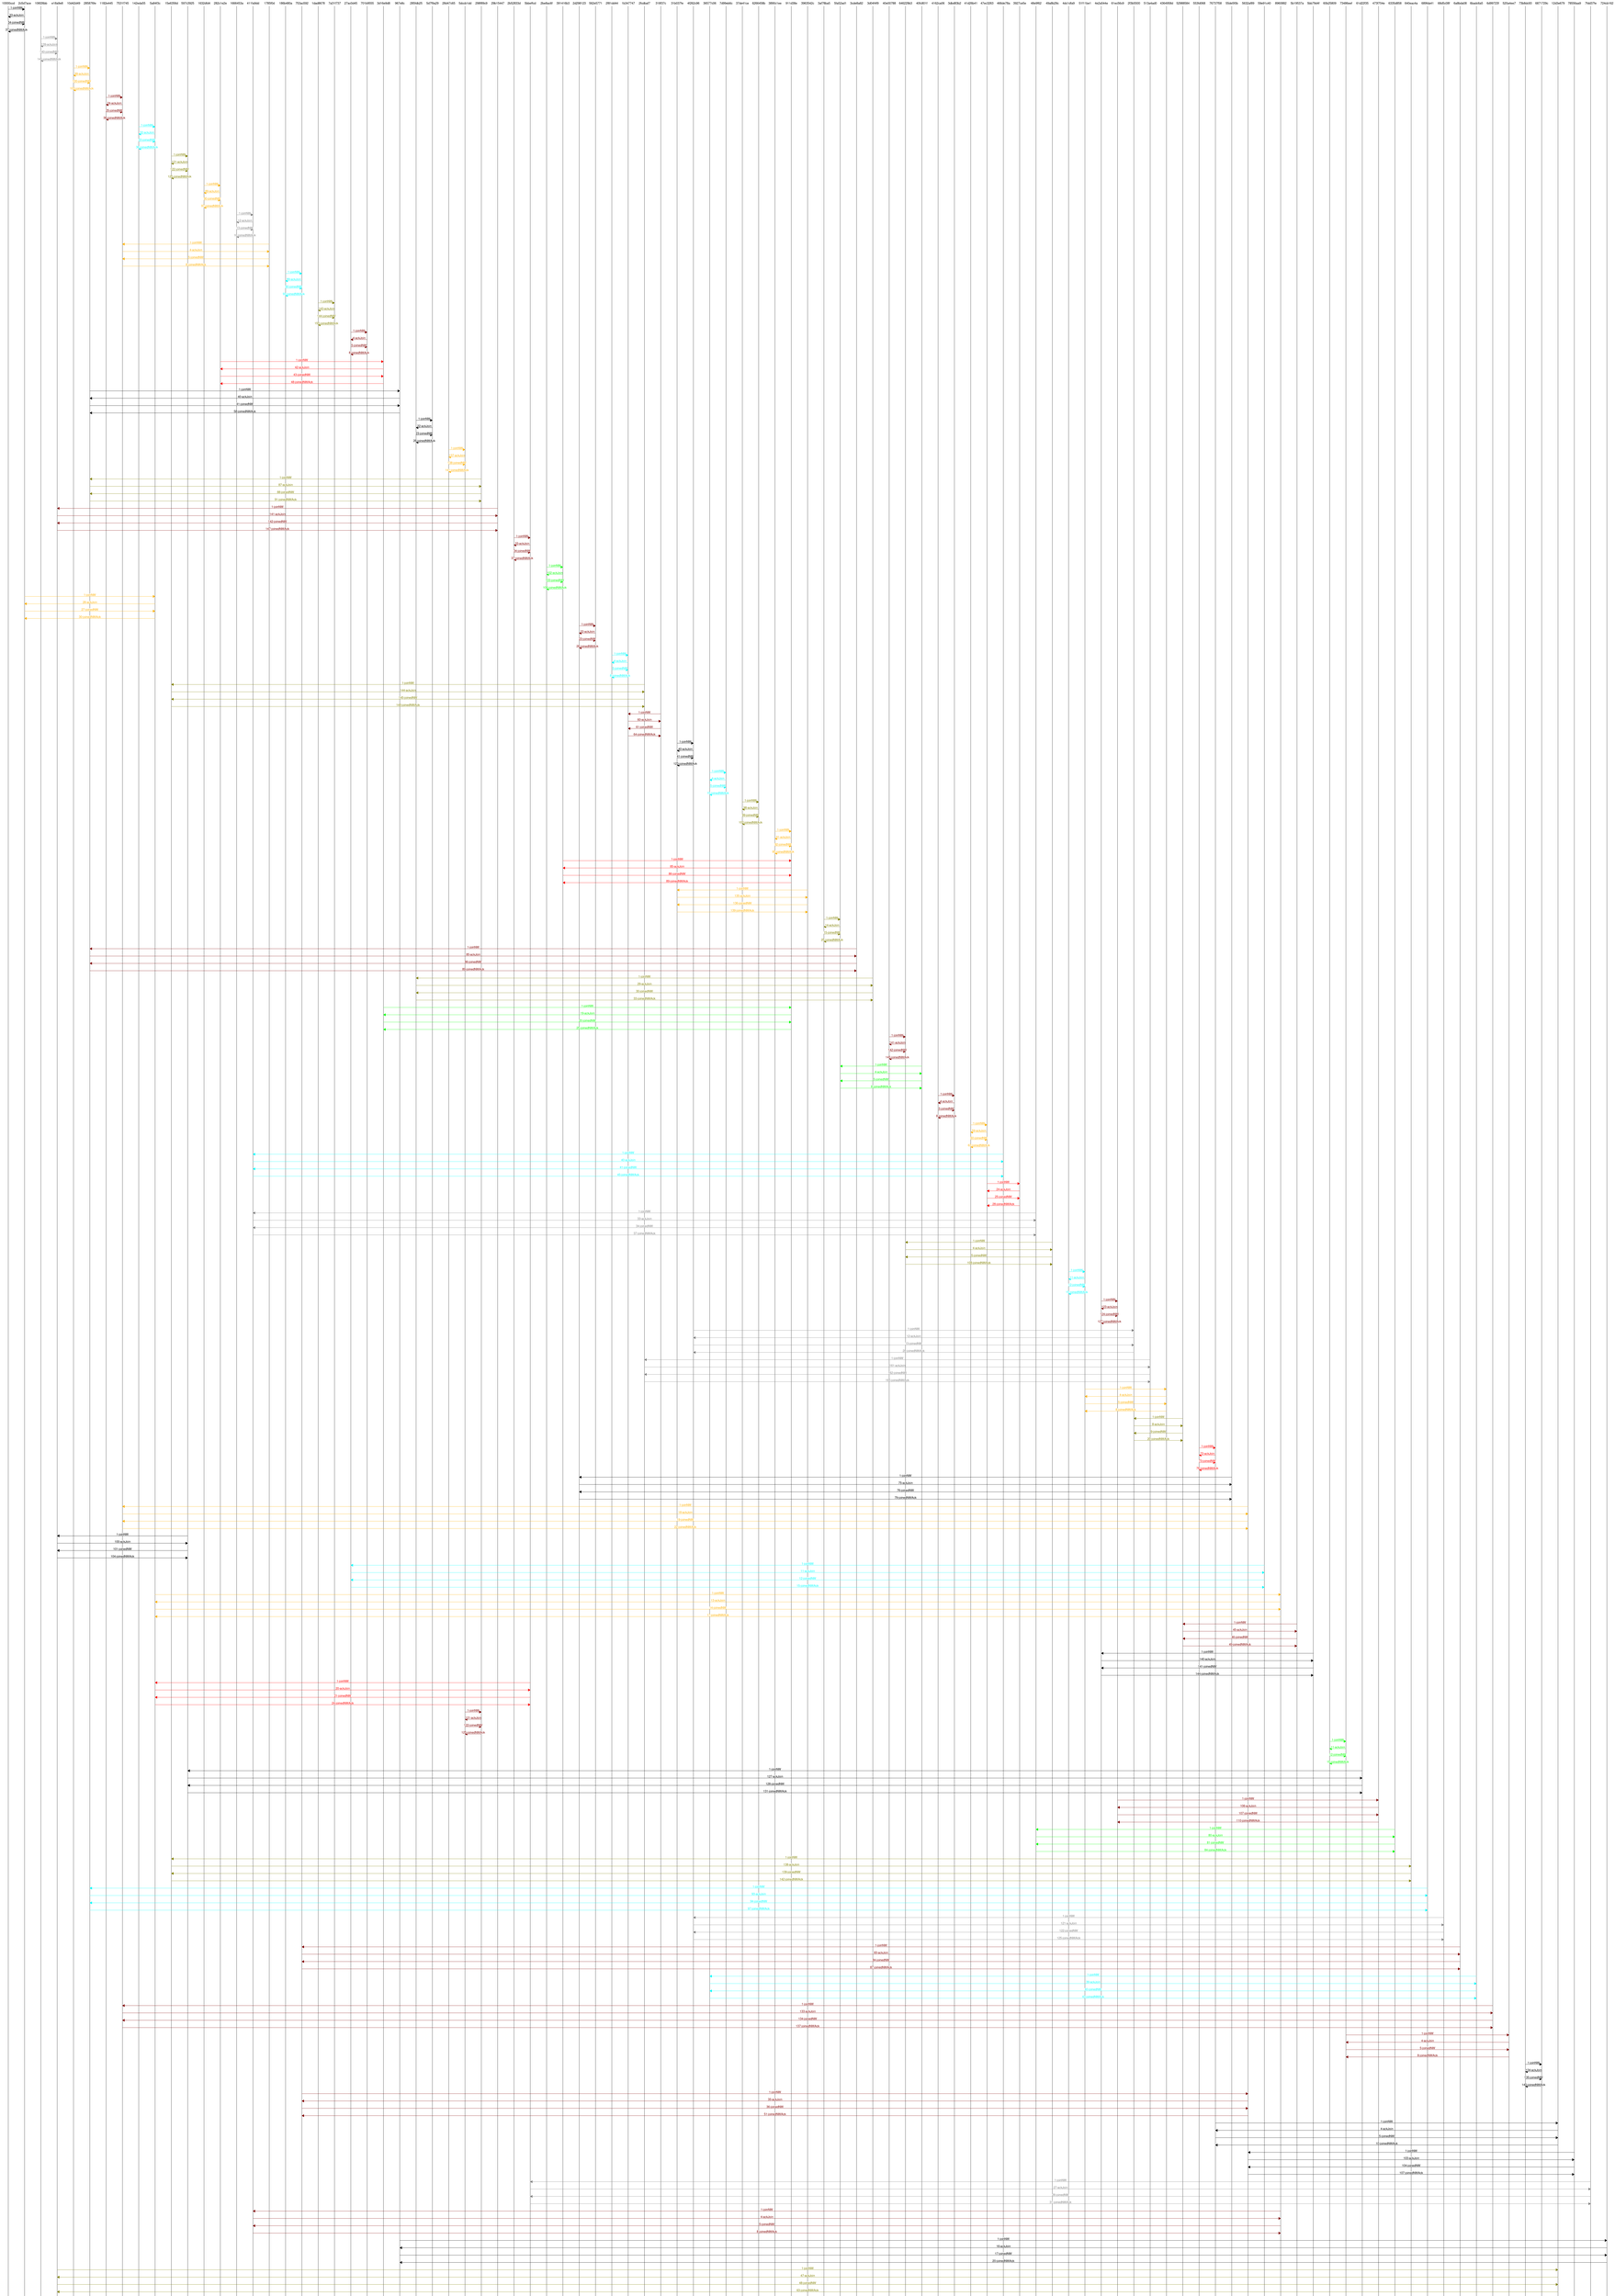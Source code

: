 msc { 
10000ccd,2c5d7ace,106f26bb,e18a9e8,10d42d49,285876fe,1182e445,7531f745,142eda55,5a84f3c,15e6356d,597c3925,1632dfd4,282c1e2e,1666453a,411fa9dd,1785f0d,186b480a,753ac592,1dad8678,7a31f737,27ac0d45,701b9555,3d16e9d8,967e8c,285fdb25,5d7f9a29,28d47c65,5dccb1dd,298f89c9,29b15447,2b52833d,5bbeffcd,2be8ac6f,391416b3,2d298123,562e5771,2f81dd44,1b347747,2fcdbaf7,318f37c,31b037fe,4f262c96,36577c06,7d99eb6c,37de41ce,6266458b,3890c1ee,911d38e,3963542c,3af78ba5,5fa52ad1,3cde8a82,3d04f4f9,40e00788,646229b3,40fc801f,4162ca06,3dbd83b2,41d26b41,47ec3263,466de78a,3927ce5e,48e9f62,49a8b29c,4dc1dfa9,51f11be1,4e2a544e,61ec56c9,2f3b5500,513a4ad0,4364958d,52988584,553fd068,76737f58,55de5f0b,5632af89,59e91c40,8960882,5b19537a,5bb79d4f,60b25809,73486eef,61d22f35,473f704e,6335d858,640eac4a,689fda41,68d5c08f,6a8bda08,6badc6a5,6d99723f,520a4ee7,73b8dc93,6871729c,12d3e679,78556aa9,7fdd37fe,724cb162;

10000ccd=>2c5d7ace [label="1-joinNW", textcolor="black", linecolor="black"];
2c5d7ace=>10000ccd [label="33-ackJoin", textcolor="black", linecolor="black"];
10000ccd=>2c5d7ace [label="34-joinedNW", textcolor="black", linecolor="black"];
2c5d7ace=>10000ccd [label="37-joinedNWAck", textcolor="black", linecolor="black"];
106f26bb=>e18a9e8 [label="1-joinNW", textcolor="gray", linecolor="gray"];
e18a9e8=>106f26bb [label="139-ackJoin", textcolor="gray", linecolor="gray"];
106f26bb=>e18a9e8 [label="140-joinedNW", textcolor="gray", linecolor="gray"];
e18a9e8=>106f26bb [label="145-joinedNWAck", textcolor="gray", linecolor="gray"];
10d42d49=>285876fe [label="1-joinNW", textcolor="orange", linecolor="orange"];
285876fe=>10d42d49 [label="99-ackJoin", textcolor="orange", linecolor="orange"];
10d42d49=>285876fe [label="100-joinedNW", textcolor="orange", linecolor="orange"];
285876fe=>10d42d49 [label="103-joinedNWAck", textcolor="orange", linecolor="orange"];
1182e445=>7531f745 [label="1-joinNW", textcolor="maroon", linecolor="maroon"];
7531f745=>1182e445 [label="24-ackJoin", textcolor="maroon", linecolor="maroon"];
1182e445=>7531f745 [label="25-joinedNW", textcolor="maroon", linecolor="maroon"];
7531f745=>1182e445 [label="38-joinedNWAck", textcolor="maroon", linecolor="maroon"];
142eda55=>5a84f3c [label="1-joinNW", textcolor="aqua", linecolor="aqua"];
5a84f3c=>142eda55 [label="32-ackJoin", textcolor="aqua", linecolor="aqua"];
142eda55=>5a84f3c [label="33-joinedNW", textcolor="aqua", linecolor="aqua"];
5a84f3c=>142eda55 [label="36-joinedNWAck", textcolor="aqua", linecolor="aqua"];
15e6356d=>597c3925 [label="1-joinNW", textcolor="olive", linecolor="olive"];
597c3925=>15e6356d [label="121-ackJoin", textcolor="olive", linecolor="olive"];
15e6356d=>597c3925 [label="122-joinedNW", textcolor="olive", linecolor="olive"];
597c3925=>15e6356d [label="125-joinedNWAck", textcolor="olive", linecolor="olive"];
1632dfd4=>282c1e2e [label="1-joinNW", textcolor="orange", linecolor="orange"];
282c1e2e=>1632dfd4 [label="89-ackJoin", textcolor="orange", linecolor="orange"];
1632dfd4=>282c1e2e [label="90-joinedNW", textcolor="orange", linecolor="orange"];
282c1e2e=>1632dfd4 [label="97-joinedNWAck", textcolor="orange", linecolor="orange"];
1666453a=>411fa9dd [label="1-joinNW", textcolor="gray", linecolor="gray"];
411fa9dd=>1666453a [label="12-ackJoin", textcolor="gray", linecolor="gray"];
1666453a=>411fa9dd [label="13-joinedNW", textcolor="gray", linecolor="gray"];
411fa9dd=>1666453a [label="16-joinedNWAck", textcolor="gray", linecolor="gray"];
1785f0d=>7531f745 [label="1-joinNW", textcolor="orange", linecolor="orange"];
7531f745=>1785f0d [label="4-ackJoin", textcolor="orange", linecolor="orange"];
1785f0d=>7531f745 [label="5-joinedNW", textcolor="orange", linecolor="orange"];
7531f745=>1785f0d [label="8-joinedNWAck", textcolor="orange", linecolor="orange"];
186b480a=>753ac592 [label="1-joinNW", textcolor="aqua", linecolor="aqua"];
753ac592=>186b480a [label="89-ackJoin", textcolor="aqua", linecolor="aqua"];
186b480a=>753ac592 [label="90-joinedNW", textcolor="aqua", linecolor="aqua"];
753ac592=>186b480a [label="93-joinedNWAck", textcolor="aqua", linecolor="aqua"];
1dad8678=>7a31f737 [label="1-joinNW", textcolor="olive", linecolor="olive"];
7a31f737=>1dad8678 [label="143-ackJoin", textcolor="olive", linecolor="olive"];
1dad8678=>7a31f737 [label="144-joinedNW", textcolor="olive", linecolor="olive"];
7a31f737=>1dad8678 [label="155-joinedNWAck", textcolor="olive", linecolor="olive"];
27ac0d45=>701b9555 [label="1-joinNW", textcolor="maroon", linecolor="maroon"];
701b9555=>27ac0d45 [label="4-ackJoin", textcolor="maroon", linecolor="maroon"];
27ac0d45=>701b9555 [label="5-joinedNW", textcolor="maroon", linecolor="maroon"];
701b9555=>27ac0d45 [label="8-joinedNWAck", textcolor="maroon", linecolor="maroon"];
282c1e2e=>3d16e9d8 [label="1-joinNW", textcolor="red", linecolor="red"];
3d16e9d8=>282c1e2e [label="42-ackJoin", textcolor="red", linecolor="red"];
282c1e2e=>3d16e9d8 [label="43-joinedNW", textcolor="red", linecolor="red"];
3d16e9d8=>282c1e2e [label="48-joinedNWAck", textcolor="red", linecolor="red"];
285876fe=>967e8c [label="1-joinNW", textcolor="black", linecolor="black"];
967e8c=>285876fe [label="40-ackJoin", textcolor="black", linecolor="black"];
285876fe=>967e8c [label="41-joinedNW", textcolor="black", linecolor="black"];
967e8c=>285876fe [label="58-joinedNWAck", textcolor="black", linecolor="black"];
285fdb25=>5d7f9a29 [label="1-joinNW", textcolor="black", linecolor="black"];
5d7f9a29=>285fdb25 [label="22-ackJoin", textcolor="black", linecolor="black"];
285fdb25=>5d7f9a29 [label="23-joinedNW", textcolor="black", linecolor="black"];
5d7f9a29=>285fdb25 [label="26-joinedNWAck", textcolor="black", linecolor="black"];
28d47c65=>5dccb1dd [label="1-joinNW", textcolor="orange", linecolor="orange"];
5dccb1dd=>28d47c65 [label="137-ackJoin", textcolor="orange", linecolor="orange"];
28d47c65=>5dccb1dd [label="138-joinedNW", textcolor="orange", linecolor="orange"];
5dccb1dd=>28d47c65 [label="141-joinedNWAck", textcolor="orange", linecolor="orange"];
298f89c9=>285876fe [label="1-joinNW", textcolor="olive", linecolor="olive"];
285876fe=>298f89c9 [label="87-ackJoin", textcolor="olive", linecolor="olive"];
298f89c9=>285876fe [label="88-joinedNW", textcolor="olive", linecolor="olive"];
285876fe=>298f89c9 [label="91-joinedNWAck", textcolor="olive", linecolor="olive"];
29b15447=>e18a9e8 [label="1-joinNW", textcolor="maroon", linecolor="maroon"];
e18a9e8=>29b15447 [label="141-ackJoin", textcolor="maroon", linecolor="maroon"];
29b15447=>e18a9e8 [label="142-joinedNW", textcolor="maroon", linecolor="maroon"];
e18a9e8=>29b15447 [label="147-joinedNWAck", textcolor="maroon", linecolor="maroon"];
2b52833d=>5bbeffcd [label="1-joinNW", textcolor="maroon", linecolor="maroon"];
5bbeffcd=>2b52833d [label="33-ackJoin", textcolor="maroon", linecolor="maroon"];
2b52833d=>5bbeffcd [label="34-joinedNW", textcolor="maroon", linecolor="maroon"];
5bbeffcd=>2b52833d [label="37-joinedNWAck", textcolor="maroon", linecolor="maroon"];
2be8ac6f=>391416b3 [label="1-joinNW", textcolor="green", linecolor="green"];
391416b3=>2be8ac6f [label="102-ackJoin", textcolor="green", linecolor="green"];
2be8ac6f=>391416b3 [label="103-joinedNW", textcolor="green", linecolor="green"];
391416b3=>2be8ac6f [label="106-joinedNWAck", textcolor="green", linecolor="green"];
2c5d7ace=>5a84f3c [label="1-joinNW", textcolor="orange", linecolor="orange"];
5a84f3c=>2c5d7ace [label="26-ackJoin", textcolor="orange", linecolor="orange"];
2c5d7ace=>5a84f3c [label="27-joinedNW", textcolor="orange", linecolor="orange"];
5a84f3c=>2c5d7ace [label="30-joinedNWAck", textcolor="orange", linecolor="orange"];
2d298123=>562e5771 [label="1-joinNW", textcolor="maroon", linecolor="maroon"];
562e5771=>2d298123 [label="22-ackJoin", textcolor="maroon", linecolor="maroon"];
2d298123=>562e5771 [label="23-joinedNW", textcolor="maroon", linecolor="maroon"];
562e5771=>2d298123 [label="26-joinedNWAck", textcolor="maroon", linecolor="maroon"];
2f81dd44=>1b347747 [label="1-joinNW", textcolor="aqua", linecolor="aqua"];
1b347747=>2f81dd44 [label="4-ackJoin", textcolor="aqua", linecolor="aqua"];
2f81dd44=>1b347747 [label="5-joinedNW", textcolor="aqua", linecolor="aqua"];
1b347747=>2f81dd44 [label="8-joinedNWAck", textcolor="aqua", linecolor="aqua"];
2fcdbaf7=>15e6356d [label="1-joinNW", textcolor="olive", linecolor="olive"];
15e6356d=>2fcdbaf7 [label="144-ackJoin", textcolor="olive", linecolor="olive"];
2fcdbaf7=>15e6356d [label="145-joinedNW", textcolor="olive", linecolor="olive"];
15e6356d=>2fcdbaf7 [label="148-joinedNWAck", textcolor="olive", linecolor="olive"];
318f37c=>1b347747 [label="1-joinNW", textcolor="maroon", linecolor="maroon"];
1b347747=>318f37c [label="60-ackJoin", textcolor="maroon", linecolor="maroon"];
318f37c=>1b347747 [label="61-joinedNW", textcolor="maroon", linecolor="maroon"];
1b347747=>318f37c [label="64-joinedNWAck", textcolor="maroon", linecolor="maroon"];
31b037fe=>4f262c96 [label="1-joinNW", textcolor="black", linecolor="black"];
4f262c96=>31b037fe [label="40-ackJoin", textcolor="black", linecolor="black"];
31b037fe=>4f262c96 [label="41-joinedNW", textcolor="black", linecolor="black"];
4f262c96=>31b037fe [label="123-joinedNWAck", textcolor="black", linecolor="black"];
36577c06=>7d99eb6c [label="1-joinNW", textcolor="aqua", linecolor="aqua"];
7d99eb6c=>36577c06 [label="4-ackJoin", textcolor="aqua", linecolor="aqua"];
36577c06=>7d99eb6c [label="5-joinedNW", textcolor="aqua", linecolor="aqua"];
7d99eb6c=>36577c06 [label="15-joinedNWAck", textcolor="aqua", linecolor="aqua"];
37de41ce=>6266458b [label="1-joinNW", textcolor="olive", linecolor="olive"];
6266458b=>37de41ce [label="98-ackJoin", textcolor="olive", linecolor="olive"];
37de41ce=>6266458b [label="99-joinedNW", textcolor="olive", linecolor="olive"];
6266458b=>37de41ce [label="102-joinedNWAck", textcolor="olive", linecolor="olive"];
3890c1ee=>911d38e [label="1-joinNW", textcolor="orange", linecolor="orange"];
911d38e=>3890c1ee [label="91-ackJoin", textcolor="orange", linecolor="orange"];
3890c1ee=>911d38e [label="92-joinedNW", textcolor="orange", linecolor="orange"];
911d38e=>3890c1ee [label="95-joinedNWAck", textcolor="orange", linecolor="orange"];
391416b3=>911d38e [label="1-joinNW", textcolor="red", linecolor="red"];
911d38e=>391416b3 [label="85-ackJoin", textcolor="red", linecolor="red"];
391416b3=>911d38e [label="86-joinedNW", textcolor="red", linecolor="red"];
911d38e=>391416b3 [label="89-joinedNWAck", textcolor="red", linecolor="red"];
3963542c=>31b037fe [label="1-joinNW", textcolor="orange", linecolor="orange"];
31b037fe=>3963542c [label="135-ackJoin", textcolor="orange", linecolor="orange"];
3963542c=>31b037fe [label="136-joinedNW", textcolor="orange", linecolor="orange"];
31b037fe=>3963542c [label="139-joinedNWAck", textcolor="orange", linecolor="orange"];
3af78ba5=>5fa52ad1 [label="1-joinNW", textcolor="olive", linecolor="olive"];
5fa52ad1=>3af78ba5 [label="14-ackJoin", textcolor="olive", linecolor="olive"];
3af78ba5=>5fa52ad1 [label="15-joinedNW", textcolor="olive", linecolor="olive"];
5fa52ad1=>3af78ba5 [label="25-joinedNWAck", textcolor="olive", linecolor="olive"];
3cde8a82=>285876fe [label="1-joinNW", textcolor="maroon", linecolor="maroon"];
285876fe=>3cde8a82 [label="85-ackJoin", textcolor="maroon", linecolor="maroon"];
3cde8a82=>285876fe [label="86-joinedNW", textcolor="maroon", linecolor="maroon"];
285876fe=>3cde8a82 [label="89-joinedNWAck", textcolor="maroon", linecolor="maroon"];
3d04f4f9=>285fdb25 [label="1-joinNW", textcolor="olive", linecolor="olive"];
285fdb25=>3d04f4f9 [label="29-ackJoin", textcolor="olive", linecolor="olive"];
3d04f4f9=>285fdb25 [label="30-joinedNW", textcolor="olive", linecolor="olive"];
285fdb25=>3d04f4f9 [label="33-joinedNWAck", textcolor="olive", linecolor="olive"];
3d16e9d8=>911d38e [label="1-joinNW", textcolor="green", linecolor="green"];
911d38e=>3d16e9d8 [label="19-ackJoin", textcolor="green", linecolor="green"];
3d16e9d8=>911d38e [label="20-joinedNW", textcolor="green", linecolor="green"];
911d38e=>3d16e9d8 [label="25-joinedNWAck", textcolor="green", linecolor="green"];
40e00788=>646229b3 [label="1-joinNW", textcolor="maroon", linecolor="maroon"];
646229b3=>40e00788 [label="141-ackJoin", textcolor="maroon", linecolor="maroon"];
40e00788=>646229b3 [label="142-joinedNW", textcolor="maroon", linecolor="maroon"];
646229b3=>40e00788 [label="145-joinedNWAck", textcolor="maroon", linecolor="maroon"];
40fc801f=>5fa52ad1 [label="1-joinNW", textcolor="green", linecolor="green"];
5fa52ad1=>40fc801f [label="4-ackJoin", textcolor="green", linecolor="green"];
40fc801f=>5fa52ad1 [label="5-joinedNW", textcolor="green", linecolor="green"];
5fa52ad1=>40fc801f [label="8-joinedNWAck", textcolor="green", linecolor="green"];
4162ca06=>3dbd83b2 [label="1-joinNW", textcolor="maroon", linecolor="maroon"];
3dbd83b2=>4162ca06 [label="4-ackJoin", textcolor="maroon", linecolor="maroon"];
4162ca06=>3dbd83b2 [label="5-joinedNW", textcolor="maroon", linecolor="maroon"];
3dbd83b2=>4162ca06 [label="8-joinedNWAck", textcolor="maroon", linecolor="maroon"];
41d26b41=>47ec3263 [label="1-joinNW", textcolor="orange", linecolor="orange"];
47ec3263=>41d26b41 [label="59-ackJoin", textcolor="orange", linecolor="orange"];
41d26b41=>47ec3263 [label="60-joinedNW", textcolor="orange", linecolor="orange"];
47ec3263=>41d26b41 [label="63-joinedNWAck", textcolor="orange", linecolor="orange"];
466de78a=>411fa9dd [label="1-joinNW", textcolor="aqua", linecolor="aqua"];
411fa9dd=>466de78a [label="40-ackJoin", textcolor="aqua", linecolor="aqua"];
466de78a=>411fa9dd [label="41-joinedNW", textcolor="aqua", linecolor="aqua"];
411fa9dd=>466de78a [label="45-joinedNWAck", textcolor="aqua", linecolor="aqua"];
47ec3263=>3927ce5e [label="1-joinNW", textcolor="red", linecolor="red"];
3927ce5e=>47ec3263 [label="24-ackJoin", textcolor="red", linecolor="red"];
47ec3263=>3927ce5e [label="25-joinedNW", textcolor="red", linecolor="red"];
3927ce5e=>47ec3263 [label="28-joinedNWAck", textcolor="red", linecolor="red"];
48e9f62=>411fa9dd [label="1-joinNW", textcolor="gray", linecolor="gray"];
411fa9dd=>48e9f62 [label="33-ackJoin", textcolor="gray", linecolor="gray"];
48e9f62=>411fa9dd [label="34-joinedNW", textcolor="gray", linecolor="gray"];
411fa9dd=>48e9f62 [label="37-joinedNWAck", textcolor="gray", linecolor="gray"];
49a8b29c=>646229b3 [label="1-joinNW", textcolor="olive", linecolor="olive"];
646229b3=>49a8b29c [label="4-ackJoin", textcolor="olive", linecolor="olive"];
49a8b29c=>646229b3 [label="5-joinedNW", textcolor="olive", linecolor="olive"];
646229b3=>49a8b29c [label="108-joinedNWAck", textcolor="olive", linecolor="olive"];
4dc1dfa9=>51f11be1 [label="1-joinNW", textcolor="aqua", linecolor="aqua"];
51f11be1=>4dc1dfa9 [label="11-ackJoin", textcolor="aqua", linecolor="aqua"];
4dc1dfa9=>51f11be1 [label="12-joinedNW", textcolor="aqua", linecolor="aqua"];
51f11be1=>4dc1dfa9 [label="15-joinedNWAck", textcolor="aqua", linecolor="aqua"];
4e2a544e=>61ec56c9 [label="1-joinNW", textcolor="maroon", linecolor="maroon"];
61ec56c9=>4e2a544e [label="123-ackJoin", textcolor="maroon", linecolor="maroon"];
4e2a544e=>61ec56c9 [label="124-joinedNW", textcolor="maroon", linecolor="maroon"];
61ec56c9=>4e2a544e [label="127-joinedNWAck", textcolor="maroon", linecolor="maroon"];
4f262c96=>2f3b5500 [label="1-joinNW", textcolor="gray", linecolor="gray"];
2f3b5500=>4f262c96 [label="12-ackJoin", textcolor="gray", linecolor="gray"];
4f262c96=>2f3b5500 [label="13-joinedNW", textcolor="gray", linecolor="gray"];
2f3b5500=>4f262c96 [label="28-joinedNWAck", textcolor="gray", linecolor="gray"];
513a4ad0=>2fcdbaf7 [label="1-joinNW", textcolor="gray", linecolor="gray"];
2fcdbaf7=>513a4ad0 [label="161-ackJoin", textcolor="gray", linecolor="gray"];
513a4ad0=>2fcdbaf7 [label="162-joinedNW", textcolor="gray", linecolor="gray"];
2fcdbaf7=>513a4ad0 [label="165-joinedNWAck", textcolor="gray", linecolor="gray"];
51f11be1=>4364958d [label="1-joinNW", textcolor="orange", linecolor="orange"];
4364958d=>51f11be1 [label="4-ackJoin", textcolor="orange", linecolor="orange"];
51f11be1=>4364958d [label="5-joinedNW", textcolor="orange", linecolor="orange"];
4364958d=>51f11be1 [label="8-joinedNWAck", textcolor="orange", linecolor="orange"];
52988584=>2f3b5500 [label="1-joinNW", textcolor="olive", linecolor="olive"];
2f3b5500=>52988584 [label="8-ackJoin", textcolor="olive", linecolor="olive"];
52988584=>2f3b5500 [label="9-joinedNW", textcolor="olive", linecolor="olive"];
2f3b5500=>52988584 [label="20-joinedNWAck", textcolor="olive", linecolor="olive"];
553fd068=>76737f58 [label="1-joinNW", textcolor="red", linecolor="red"];
76737f58=>553fd068 [label="72-ackJoin", textcolor="red", linecolor="red"];
553fd068=>76737f58 [label="73-joinedNW", textcolor="red", linecolor="red"];
76737f58=>553fd068 [label="76-joinedNWAck", textcolor="red", linecolor="red"];
55de5f0b=>2d298123 [label="1-joinNW", textcolor="black", linecolor="black"];
2d298123=>55de5f0b [label="75-ackJoin", textcolor="black", linecolor="black"];
55de5f0b=>2d298123 [label="76-joinedNW", textcolor="black", linecolor="black"];
2d298123=>55de5f0b [label="79-joinedNWAck", textcolor="black", linecolor="black"];
5632af89=>7531f745 [label="1-joinNW", textcolor="orange", linecolor="orange"];
7531f745=>5632af89 [label="18-ackJoin", textcolor="orange", linecolor="orange"];
5632af89=>7531f745 [label="19-joinedNW", textcolor="orange", linecolor="orange"];
7531f745=>5632af89 [label="22-joinedNWAck", textcolor="orange", linecolor="orange"];
597c3925=>e18a9e8 [label="1-joinNW", textcolor="black", linecolor="black"];
e18a9e8=>597c3925 [label="100-ackJoin", textcolor="black", linecolor="black"];
597c3925=>e18a9e8 [label="101-joinedNW", textcolor="black", linecolor="black"];
e18a9e8=>597c3925 [label="104-joinedNWAck", textcolor="black", linecolor="black"];
59e91c40=>27ac0d45 [label="1-joinNW", textcolor="aqua", linecolor="aqua"];
27ac0d45=>59e91c40 [label="11-ackJoin", textcolor="aqua", linecolor="aqua"];
59e91c40=>27ac0d45 [label="12-joinedNW", textcolor="aqua", linecolor="aqua"];
27ac0d45=>59e91c40 [label="15-joinedNWAck", textcolor="aqua", linecolor="aqua"];
5a84f3c=>8960882 [label="1-joinNW", textcolor="orange", linecolor="orange"];
8960882=>5a84f3c [label="13-ackJoin", textcolor="orange", linecolor="orange"];
5a84f3c=>8960882 [label="14-joinedNW", textcolor="orange", linecolor="orange"];
8960882=>5a84f3c [label="17-joinedNWAck", textcolor="orange", linecolor="orange"];
5b19537a=>52988584 [label="1-joinNW", textcolor="maroon", linecolor="maroon"];
52988584=>5b19537a [label="45-ackJoin", textcolor="maroon", linecolor="maroon"];
5b19537a=>52988584 [label="46-joinedNW", textcolor="maroon", linecolor="maroon"];
52988584=>5b19537a [label="49-joinedNWAck", textcolor="maroon", linecolor="maroon"];
5bb79d4f=>4e2a544e [label="1-joinNW", textcolor="black", linecolor="black"];
4e2a544e=>5bb79d4f [label="140-ackJoin", textcolor="black", linecolor="black"];
5bb79d4f=>4e2a544e [label="141-joinedNW", textcolor="black", linecolor="black"];
4e2a544e=>5bb79d4f [label="144-joinedNWAck", textcolor="black", linecolor="black"];
5bbeffcd=>5a84f3c [label="1-joinNW", textcolor="red", linecolor="red"];
5a84f3c=>5bbeffcd [label="20-ackJoin", textcolor="red", linecolor="red"];
5bbeffcd=>5a84f3c [label="21-joinedNW", textcolor="red", linecolor="red"];
5a84f3c=>5bbeffcd [label="24-joinedNWAck", textcolor="red", linecolor="red"];
5dccb1dd=>298f89c9 [label="1-joinNW", textcolor="maroon", linecolor="maroon"];
298f89c9=>5dccb1dd [label="121-ackJoin", textcolor="maroon", linecolor="maroon"];
5dccb1dd=>298f89c9 [label="122-joinedNW", textcolor="maroon", linecolor="maroon"];
298f89c9=>5dccb1dd [label="125-joinedNWAck", textcolor="maroon", linecolor="maroon"];
60b25809=>73486eef [label="1-joinNW", textcolor="green", linecolor="green"];
73486eef=>60b25809 [label="11-ackJoin", textcolor="green", linecolor="green"];
60b25809=>73486eef [label="12-joinedNW", textcolor="green", linecolor="green"];
73486eef=>60b25809 [label="15-joinedNWAck", textcolor="green", linecolor="green"];
61d22f35=>597c3925 [label="1-joinNW", textcolor="black", linecolor="black"];
597c3925=>61d22f35 [label="127-ackJoin", textcolor="black", linecolor="black"];
61d22f35=>597c3925 [label="128-joinedNW", textcolor="black", linecolor="black"];
597c3925=>61d22f35 [label="131-joinedNWAck", textcolor="black", linecolor="black"];
61ec56c9=>473f704e [label="1-joinNW", textcolor="maroon", linecolor="maroon"];
473f704e=>61ec56c9 [label="106-ackJoin", textcolor="maroon", linecolor="maroon"];
61ec56c9=>473f704e [label="107-joinedNW", textcolor="maroon", linecolor="maroon"];
473f704e=>61ec56c9 [label="110-joinedNWAck", textcolor="maroon", linecolor="maroon"];
6335d858=>48e9f62 [label="1-joinNW", textcolor="green", linecolor="green"];
48e9f62=>6335d858 [label="80-ackJoin", textcolor="green", linecolor="green"];
6335d858=>48e9f62 [label="81-joinedNW", textcolor="green", linecolor="green"];
48e9f62=>6335d858 [label="84-joinedNWAck", textcolor="green", linecolor="green"];
640eac4a=>15e6356d [label="1-joinNW", textcolor="olive", linecolor="olive"];
15e6356d=>640eac4a [label="138-ackJoin", textcolor="olive", linecolor="olive"];
640eac4a=>15e6356d [label="139-joinedNW", textcolor="olive", linecolor="olive"];
15e6356d=>640eac4a [label="142-joinedNWAck", textcolor="olive", linecolor="olive"];
689fda41=>285876fe [label="1-joinNW", textcolor="aqua", linecolor="aqua"];
285876fe=>689fda41 [label="93-ackJoin", textcolor="aqua", linecolor="aqua"];
689fda41=>285876fe [label="94-joinedNW", textcolor="aqua", linecolor="aqua"];
285876fe=>689fda41 [label="97-joinedNWAck", textcolor="aqua", linecolor="aqua"];
68d5c08f=>4f262c96 [label="1-joinNW", textcolor="gray", linecolor="gray"];
4f262c96=>68d5c08f [label="121-ackJoin", textcolor="gray", linecolor="gray"];
68d5c08f=>4f262c96 [label="122-joinedNW", textcolor="gray", linecolor="gray"];
4f262c96=>68d5c08f [label="125-joinedNWAck", textcolor="gray", linecolor="gray"];
6a8bda08=>753ac592 [label="1-joinNW", textcolor="maroon", linecolor="maroon"];
753ac592=>6a8bda08 [label="83-ackJoin", textcolor="maroon", linecolor="maroon"];
6a8bda08=>753ac592 [label="84-joinedNW", textcolor="maroon", linecolor="maroon"];
753ac592=>6a8bda08 [label="87-joinedNWAck", textcolor="maroon", linecolor="maroon"];
6badc6a5=>36577c06 [label="1-joinNW", textcolor="aqua", linecolor="aqua"];
36577c06=>6badc6a5 [label="39-ackJoin", textcolor="aqua", linecolor="aqua"];
6badc6a5=>36577c06 [label="40-joinedNW", textcolor="aqua", linecolor="aqua"];
36577c06=>6badc6a5 [label="43-joinedNWAck", textcolor="aqua", linecolor="aqua"];
6d99723f=>7531f745 [label="1-joinNW", textcolor="maroon", linecolor="maroon"];
7531f745=>6d99723f [label="133-ackJoin", textcolor="maroon", linecolor="maroon"];
6d99723f=>7531f745 [label="134-joinedNW", textcolor="maroon", linecolor="maroon"];
7531f745=>6d99723f [label="137-joinedNWAck", textcolor="maroon", linecolor="maroon"];
73486eef=>520a4ee7 [label="1-joinNW", textcolor="maroon", linecolor="maroon"];
520a4ee7=>73486eef [label="4-ackJoin", textcolor="maroon", linecolor="maroon"];
73486eef=>520a4ee7 [label="5-joinedNW", textcolor="maroon", linecolor="maroon"];
520a4ee7=>73486eef [label="8-joinedNWAck", textcolor="maroon", linecolor="maroon"];
73b8dc93=>6871729c [label="1-joinNW", textcolor="black", linecolor="black"];
6871729c=>73b8dc93 [label="134-ackJoin", textcolor="black", linecolor="black"];
73b8dc93=>6871729c [label="135-joinedNW", textcolor="black", linecolor="black"];
6871729c=>73b8dc93 [label="140-joinedNWAck", textcolor="black", linecolor="black"];
753ac592=>5632af89 [label="1-joinNW", textcolor="maroon", linecolor="maroon"];
5632af89=>753ac592 [label="35-ackJoin", textcolor="maroon", linecolor="maroon"];
753ac592=>5632af89 [label="36-joinedNW", textcolor="maroon", linecolor="maroon"];
5632af89=>753ac592 [label="51-joinedNWAck", textcolor="maroon", linecolor="maroon"];
76737f58=>12d3e679 [label="1-joinNW", textcolor="black", linecolor="black"];
12d3e679=>76737f58 [label="4-ackJoin", textcolor="black", linecolor="black"];
76737f58=>12d3e679 [label="5-joinedNW", textcolor="black", linecolor="black"];
12d3e679=>76737f58 [label="10-joinedNWAck", textcolor="black", linecolor="black"];
78556aa9=>5632af89 [label="1-joinNW", textcolor="black", linecolor="black"];
5632af89=>78556aa9 [label="103-ackJoin", textcolor="black", linecolor="black"];
78556aa9=>5632af89 [label="104-joinedNW", textcolor="black", linecolor="black"];
5632af89=>78556aa9 [label="107-joinedNWAck", textcolor="black", linecolor="black"];
7fdd37fe=>5bbeffcd [label="1-joinNW", textcolor="gray", linecolor="gray"];
5bbeffcd=>7fdd37fe [label="27-ackJoin", textcolor="gray", linecolor="gray"];
7fdd37fe=>5bbeffcd [label="28-joinedNW", textcolor="gray", linecolor="gray"];
5bbeffcd=>7fdd37fe [label="31-joinedNWAck", textcolor="gray", linecolor="gray"];
8960882=>411fa9dd [label="1-joinNW", textcolor="maroon", linecolor="maroon"];
411fa9dd=>8960882 [label="4-ackJoin", textcolor="maroon", linecolor="maroon"];
8960882=>411fa9dd [label="5-joinedNW", textcolor="maroon", linecolor="maroon"];
411fa9dd=>8960882 [label="8-joinedNWAck", textcolor="maroon", linecolor="maroon"];
967e8c=>724cb162 [label="1-joinNW", textcolor="black", linecolor="black"];
724cb162=>967e8c [label="16-ackJoin", textcolor="black", linecolor="black"];
967e8c=>724cb162 [label="17-joinedNW", textcolor="black", linecolor="black"];
724cb162=>967e8c [label="20-joinedNWAck", textcolor="black", linecolor="black"];
e18a9e8=>12d3e679 [label="1-joinNW", textcolor="olive", linecolor="olive"];
12d3e679=>e18a9e8 [label="47-ackJoin", textcolor="olive", linecolor="olive"];
e18a9e8=>12d3e679 [label="48-joinedNW", textcolor="olive", linecolor="olive"];
12d3e679=>e18a9e8 [label="63-joinedNWAck", textcolor="olive", linecolor="olive"];
}
